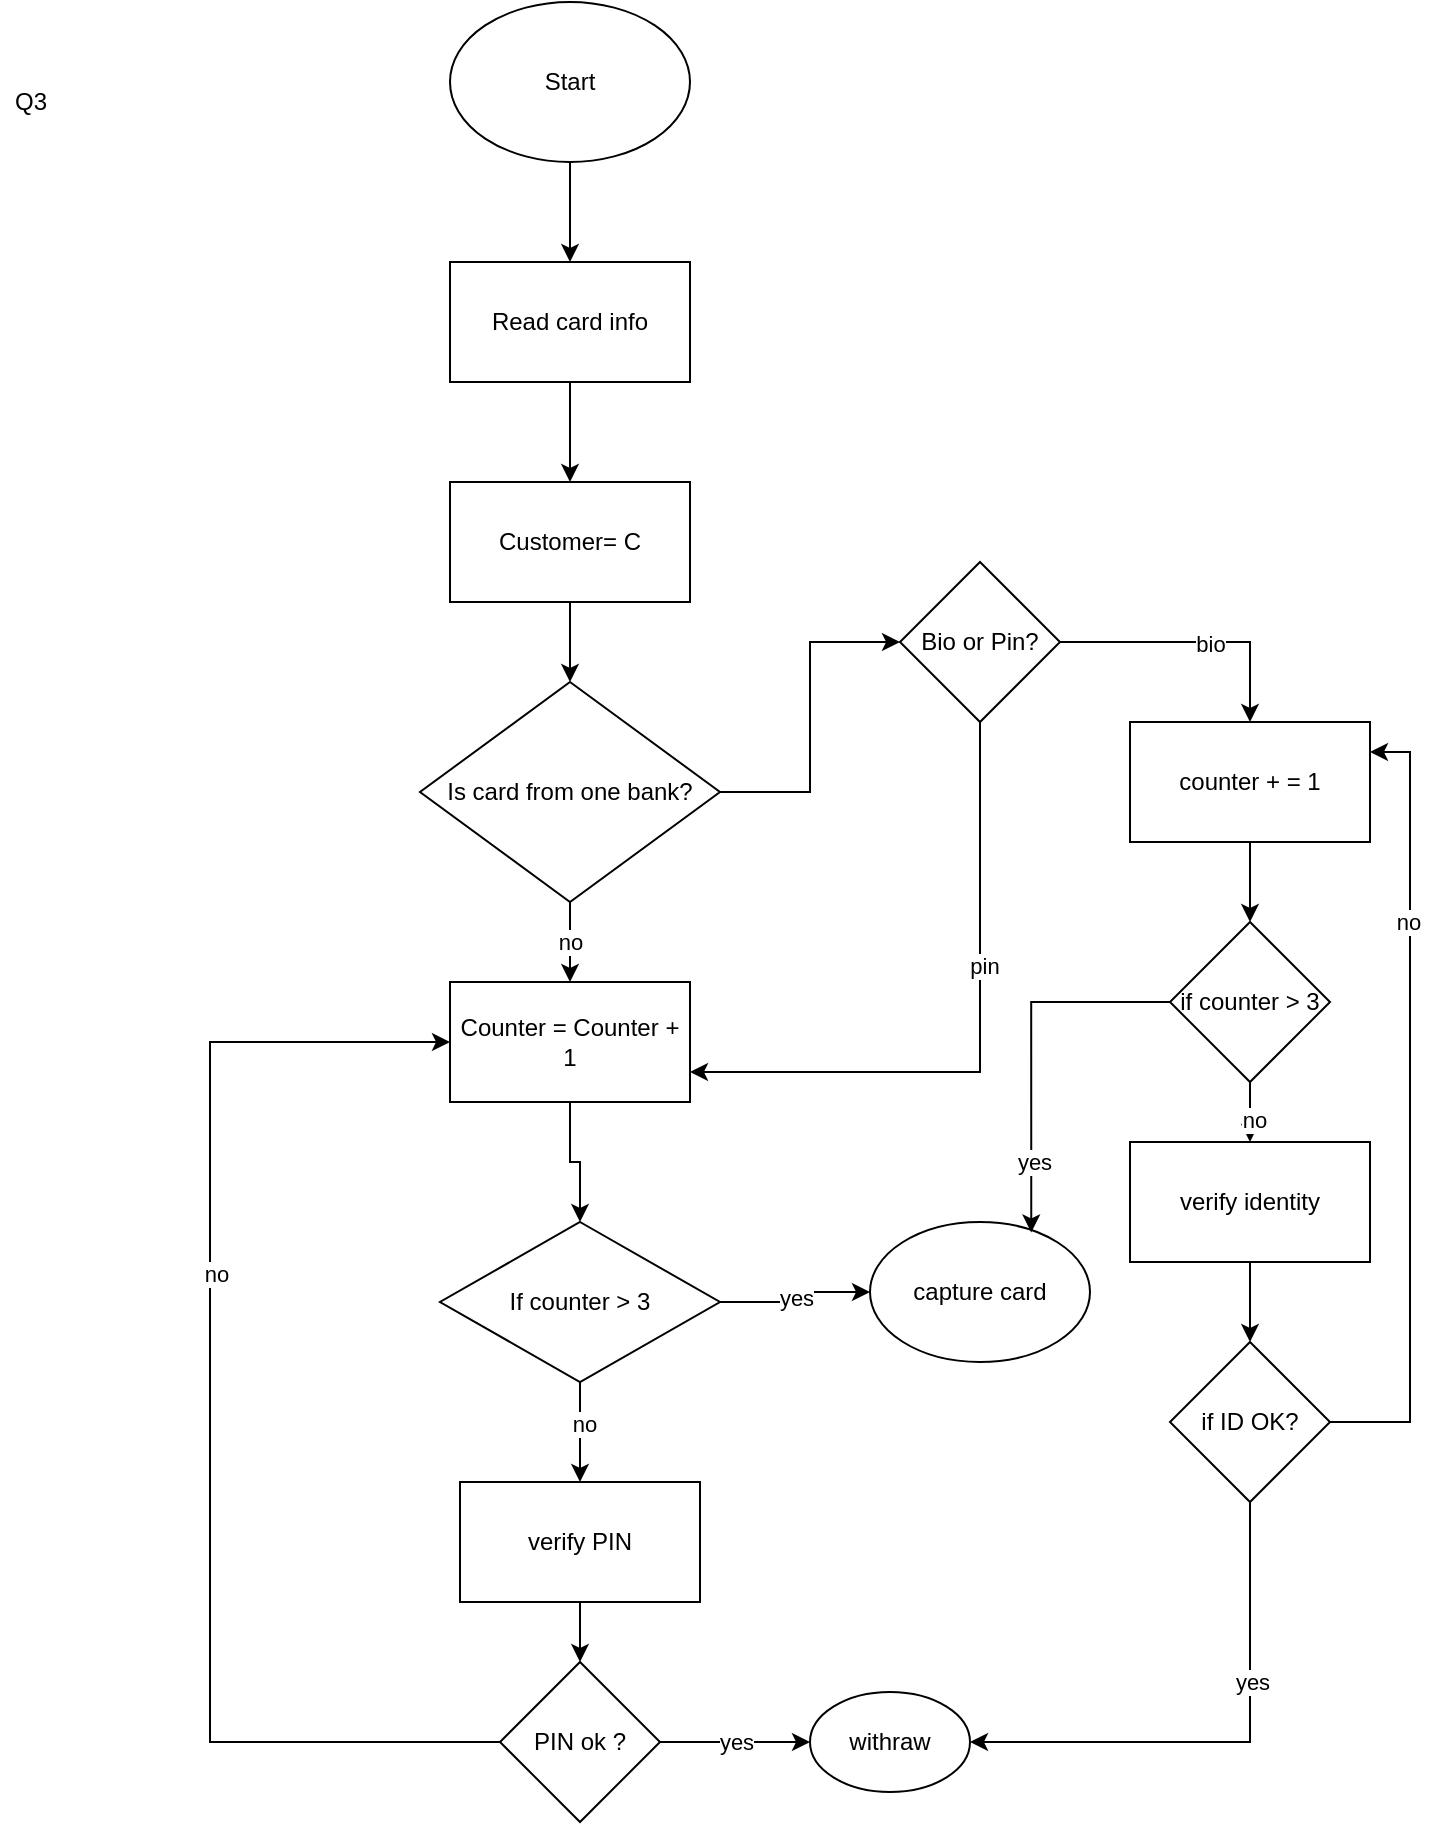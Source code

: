 <mxfile version="13.8.7" type="github">
  <diagram id="qGFjMoivcsqQGCG5rgOJ" name="Page-1">
    <mxGraphModel dx="815" dy="412" grid="1" gridSize="10" guides="1" tooltips="1" connect="1" arrows="1" fold="1" page="1" pageScale="1" pageWidth="850" pageHeight="1100" math="0" shadow="0">
      <root>
        <mxCell id="0" />
        <mxCell id="1" parent="0" />
        <mxCell id="_EYigAwisPWJJv03IWuS-47" value="" style="edgeStyle=orthogonalEdgeStyle;rounded=0;orthogonalLoop=1;jettySize=auto;html=1;" edge="1" parent="1" source="_EYigAwisPWJJv03IWuS-1" target="_EYigAwisPWJJv03IWuS-2">
          <mxGeometry relative="1" as="geometry" />
        </mxCell>
        <mxCell id="_EYigAwisPWJJv03IWuS-1" value="Start" style="ellipse;whiteSpace=wrap;html=1;" vertex="1" parent="1">
          <mxGeometry x="320" y="20" width="120" height="80" as="geometry" />
        </mxCell>
        <mxCell id="_EYigAwisPWJJv03IWuS-46" value="" style="edgeStyle=orthogonalEdgeStyle;rounded=0;orthogonalLoop=1;jettySize=auto;html=1;" edge="1" parent="1" source="_EYigAwisPWJJv03IWuS-2" target="_EYigAwisPWJJv03IWuS-3">
          <mxGeometry relative="1" as="geometry" />
        </mxCell>
        <mxCell id="_EYigAwisPWJJv03IWuS-2" value="Read card info" style="rounded=0;whiteSpace=wrap;html=1;" vertex="1" parent="1">
          <mxGeometry x="320" y="150" width="120" height="60" as="geometry" />
        </mxCell>
        <mxCell id="_EYigAwisPWJJv03IWuS-45" value="" style="edgeStyle=orthogonalEdgeStyle;rounded=0;orthogonalLoop=1;jettySize=auto;html=1;" edge="1" parent="1" source="_EYigAwisPWJJv03IWuS-3" target="_EYigAwisPWJJv03IWuS-4">
          <mxGeometry relative="1" as="geometry" />
        </mxCell>
        <mxCell id="_EYigAwisPWJJv03IWuS-3" value="Customer= C" style="rounded=0;whiteSpace=wrap;html=1;" vertex="1" parent="1">
          <mxGeometry x="320" y="260" width="120" height="60" as="geometry" />
        </mxCell>
        <mxCell id="_EYigAwisPWJJv03IWuS-19" value="no" style="edgeStyle=orthogonalEdgeStyle;rounded=0;orthogonalLoop=1;jettySize=auto;html=1;" edge="1" parent="1" source="_EYigAwisPWJJv03IWuS-4" target="_EYigAwisPWJJv03IWuS-5">
          <mxGeometry relative="1" as="geometry" />
        </mxCell>
        <mxCell id="_EYigAwisPWJJv03IWuS-23" style="edgeStyle=orthogonalEdgeStyle;rounded=0;orthogonalLoop=1;jettySize=auto;html=1;entryX=0;entryY=0.5;entryDx=0;entryDy=0;" edge="1" parent="1" source="_EYigAwisPWJJv03IWuS-4" target="_EYigAwisPWJJv03IWuS-20">
          <mxGeometry relative="1" as="geometry" />
        </mxCell>
        <mxCell id="_EYigAwisPWJJv03IWuS-4" value="Is card from one bank?" style="rhombus;whiteSpace=wrap;html=1;" vertex="1" parent="1">
          <mxGeometry x="305" y="360" width="150" height="110" as="geometry" />
        </mxCell>
        <mxCell id="_EYigAwisPWJJv03IWuS-15" value="" style="edgeStyle=orthogonalEdgeStyle;rounded=0;orthogonalLoop=1;jettySize=auto;html=1;" edge="1" parent="1" source="_EYigAwisPWJJv03IWuS-5" target="_EYigAwisPWJJv03IWuS-6">
          <mxGeometry relative="1" as="geometry" />
        </mxCell>
        <mxCell id="_EYigAwisPWJJv03IWuS-5" value="Counter = Counter + 1" style="rounded=0;whiteSpace=wrap;html=1;" vertex="1" parent="1">
          <mxGeometry x="320" y="510" width="120" height="60" as="geometry" />
        </mxCell>
        <mxCell id="_EYigAwisPWJJv03IWuS-14" value="" style="edgeStyle=orthogonalEdgeStyle;rounded=0;orthogonalLoop=1;jettySize=auto;html=1;" edge="1" parent="1" source="_EYigAwisPWJJv03IWuS-6" target="_EYigAwisPWJJv03IWuS-7">
          <mxGeometry relative="1" as="geometry" />
        </mxCell>
        <mxCell id="_EYigAwisPWJJv03IWuS-18" value="no" style="edgeLabel;html=1;align=center;verticalAlign=middle;resizable=0;points=[];" vertex="1" connectable="0" parent="_EYigAwisPWJJv03IWuS-14">
          <mxGeometry x="-0.178" y="2" relative="1" as="geometry">
            <mxPoint as="offset" />
          </mxGeometry>
        </mxCell>
        <mxCell id="_EYigAwisPWJJv03IWuS-17" value="yes" style="edgeStyle=orthogonalEdgeStyle;rounded=0;orthogonalLoop=1;jettySize=auto;html=1;" edge="1" parent="1" source="_EYigAwisPWJJv03IWuS-6" target="_EYigAwisPWJJv03IWuS-16">
          <mxGeometry relative="1" as="geometry" />
        </mxCell>
        <mxCell id="_EYigAwisPWJJv03IWuS-6" value="If counter &amp;gt; 3" style="rhombus;whiteSpace=wrap;html=1;" vertex="1" parent="1">
          <mxGeometry x="315" y="630" width="140" height="80" as="geometry" />
        </mxCell>
        <mxCell id="_EYigAwisPWJJv03IWuS-13" value="" style="edgeStyle=orthogonalEdgeStyle;rounded=0;orthogonalLoop=1;jettySize=auto;html=1;" edge="1" parent="1" source="_EYigAwisPWJJv03IWuS-7" target="_EYigAwisPWJJv03IWuS-8">
          <mxGeometry relative="1" as="geometry" />
        </mxCell>
        <mxCell id="_EYigAwisPWJJv03IWuS-7" value="verify PIN" style="rounded=0;whiteSpace=wrap;html=1;" vertex="1" parent="1">
          <mxGeometry x="325" y="760" width="120" height="60" as="geometry" />
        </mxCell>
        <mxCell id="_EYigAwisPWJJv03IWuS-10" value="yes" style="edgeStyle=orthogonalEdgeStyle;rounded=0;orthogonalLoop=1;jettySize=auto;html=1;" edge="1" parent="1" source="_EYigAwisPWJJv03IWuS-8" target="_EYigAwisPWJJv03IWuS-9">
          <mxGeometry relative="1" as="geometry" />
        </mxCell>
        <mxCell id="_EYigAwisPWJJv03IWuS-11" style="edgeStyle=orthogonalEdgeStyle;rounded=0;orthogonalLoop=1;jettySize=auto;html=1;entryX=0;entryY=0.5;entryDx=0;entryDy=0;" edge="1" parent="1" source="_EYigAwisPWJJv03IWuS-8" target="_EYigAwisPWJJv03IWuS-5">
          <mxGeometry relative="1" as="geometry">
            <mxPoint x="220" y="650" as="targetPoint" />
            <Array as="points">
              <mxPoint x="200" y="890" />
              <mxPoint x="200" y="540" />
            </Array>
          </mxGeometry>
        </mxCell>
        <mxCell id="_EYigAwisPWJJv03IWuS-12" value="no" style="edgeLabel;html=1;align=center;verticalAlign=middle;resizable=0;points=[];" vertex="1" connectable="0" parent="_EYigAwisPWJJv03IWuS-11">
          <mxGeometry x="0.234" y="-3" relative="1" as="geometry">
            <mxPoint as="offset" />
          </mxGeometry>
        </mxCell>
        <mxCell id="_EYigAwisPWJJv03IWuS-8" value="PIN ok ?" style="rhombus;whiteSpace=wrap;html=1;" vertex="1" parent="1">
          <mxGeometry x="345" y="850" width="80" height="80" as="geometry" />
        </mxCell>
        <mxCell id="_EYigAwisPWJJv03IWuS-9" value="withraw" style="ellipse;whiteSpace=wrap;html=1;" vertex="1" parent="1">
          <mxGeometry x="500" y="865" width="80" height="50" as="geometry" />
        </mxCell>
        <mxCell id="_EYigAwisPWJJv03IWuS-16" value="capture card" style="ellipse;whiteSpace=wrap;html=1;" vertex="1" parent="1">
          <mxGeometry x="530" y="630" width="110" height="70" as="geometry" />
        </mxCell>
        <mxCell id="_EYigAwisPWJJv03IWuS-25" style="edgeStyle=orthogonalEdgeStyle;rounded=0;orthogonalLoop=1;jettySize=auto;html=1;entryX=0.5;entryY=0;entryDx=0;entryDy=0;" edge="1" parent="1" source="_EYigAwisPWJJv03IWuS-20" target="_EYigAwisPWJJv03IWuS-24">
          <mxGeometry relative="1" as="geometry" />
        </mxCell>
        <mxCell id="_EYigAwisPWJJv03IWuS-26" value="bio" style="edgeLabel;html=1;align=center;verticalAlign=middle;resizable=0;points=[];" vertex="1" connectable="0" parent="_EYigAwisPWJJv03IWuS-25">
          <mxGeometry x="0.106" y="-1" relative="1" as="geometry">
            <mxPoint as="offset" />
          </mxGeometry>
        </mxCell>
        <mxCell id="_EYigAwisPWJJv03IWuS-27" style="edgeStyle=orthogonalEdgeStyle;rounded=0;orthogonalLoop=1;jettySize=auto;html=1;entryX=1;entryY=0.75;entryDx=0;entryDy=0;" edge="1" parent="1" source="_EYigAwisPWJJv03IWuS-20" target="_EYigAwisPWJJv03IWuS-5">
          <mxGeometry relative="1" as="geometry">
            <Array as="points">
              <mxPoint x="585" y="555" />
            </Array>
          </mxGeometry>
        </mxCell>
        <mxCell id="_EYigAwisPWJJv03IWuS-28" value="pin" style="edgeLabel;html=1;align=center;verticalAlign=middle;resizable=0;points=[];" vertex="1" connectable="0" parent="_EYigAwisPWJJv03IWuS-27">
          <mxGeometry x="-0.24" y="2" relative="1" as="geometry">
            <mxPoint as="offset" />
          </mxGeometry>
        </mxCell>
        <mxCell id="_EYigAwisPWJJv03IWuS-20" value="Bio or Pin?" style="rhombus;whiteSpace=wrap;html=1;" vertex="1" parent="1">
          <mxGeometry x="545" y="300" width="80" height="80" as="geometry" />
        </mxCell>
        <mxCell id="_EYigAwisPWJJv03IWuS-44" value="" style="edgeStyle=orthogonalEdgeStyle;rounded=0;orthogonalLoop=1;jettySize=auto;html=1;" edge="1" parent="1" source="_EYigAwisPWJJv03IWuS-24" target="_EYigAwisPWJJv03IWuS-29">
          <mxGeometry relative="1" as="geometry" />
        </mxCell>
        <mxCell id="_EYigAwisPWJJv03IWuS-24" value="counter + = 1" style="rounded=0;whiteSpace=wrap;html=1;" vertex="1" parent="1">
          <mxGeometry x="660" y="380" width="120" height="60" as="geometry" />
        </mxCell>
        <mxCell id="_EYigAwisPWJJv03IWuS-35" value="" style="edgeStyle=orthogonalEdgeStyle;rounded=0;orthogonalLoop=1;jettySize=auto;html=1;" edge="1" parent="1" source="_EYigAwisPWJJv03IWuS-29" target="_EYigAwisPWJJv03IWuS-30">
          <mxGeometry relative="1" as="geometry" />
        </mxCell>
        <mxCell id="_EYigAwisPWJJv03IWuS-42" value="no" style="edgeLabel;html=1;align=center;verticalAlign=middle;resizable=0;points=[];" vertex="1" connectable="0" parent="_EYigAwisPWJJv03IWuS-35">
          <mxGeometry x="0.531" y="2" relative="1" as="geometry">
            <mxPoint as="offset" />
          </mxGeometry>
        </mxCell>
        <mxCell id="_EYigAwisPWJJv03IWuS-40" style="edgeStyle=orthogonalEdgeStyle;rounded=0;orthogonalLoop=1;jettySize=auto;html=1;entryX=0.733;entryY=0.075;entryDx=0;entryDy=0;entryPerimeter=0;" edge="1" parent="1" source="_EYigAwisPWJJv03IWuS-29" target="_EYigAwisPWJJv03IWuS-16">
          <mxGeometry relative="1" as="geometry" />
        </mxCell>
        <mxCell id="_EYigAwisPWJJv03IWuS-41" value="yes" style="edgeLabel;html=1;align=center;verticalAlign=middle;resizable=0;points=[];" vertex="1" connectable="0" parent="_EYigAwisPWJJv03IWuS-40">
          <mxGeometry x="0.621" y="1" relative="1" as="geometry">
            <mxPoint as="offset" />
          </mxGeometry>
        </mxCell>
        <mxCell id="_EYigAwisPWJJv03IWuS-29" value="if counter &amp;gt; 3" style="rhombus;whiteSpace=wrap;html=1;" vertex="1" parent="1">
          <mxGeometry x="680" y="480" width="80" height="80" as="geometry" />
        </mxCell>
        <mxCell id="_EYigAwisPWJJv03IWuS-34" value="" style="edgeStyle=orthogonalEdgeStyle;rounded=0;orthogonalLoop=1;jettySize=auto;html=1;" edge="1" parent="1" source="_EYigAwisPWJJv03IWuS-30" target="_EYigAwisPWJJv03IWuS-31">
          <mxGeometry relative="1" as="geometry" />
        </mxCell>
        <mxCell id="_EYigAwisPWJJv03IWuS-30" value="verify identity" style="rounded=0;whiteSpace=wrap;html=1;" vertex="1" parent="1">
          <mxGeometry x="660" y="590" width="120" height="60" as="geometry" />
        </mxCell>
        <mxCell id="_EYigAwisPWJJv03IWuS-36" style="edgeStyle=orthogonalEdgeStyle;rounded=0;orthogonalLoop=1;jettySize=auto;html=1;entryX=1;entryY=0.25;entryDx=0;entryDy=0;" edge="1" parent="1" source="_EYigAwisPWJJv03IWuS-31" target="_EYigAwisPWJJv03IWuS-24">
          <mxGeometry relative="1" as="geometry">
            <mxPoint x="820" y="460" as="targetPoint" />
            <Array as="points">
              <mxPoint x="800" y="730" />
              <mxPoint x="800" y="395" />
            </Array>
          </mxGeometry>
        </mxCell>
        <mxCell id="_EYigAwisPWJJv03IWuS-37" value="no" style="edgeLabel;html=1;align=center;verticalAlign=middle;resizable=0;points=[];" vertex="1" connectable="0" parent="_EYigAwisPWJJv03IWuS-36">
          <mxGeometry x="0.47" y="1" relative="1" as="geometry">
            <mxPoint as="offset" />
          </mxGeometry>
        </mxCell>
        <mxCell id="_EYigAwisPWJJv03IWuS-38" style="edgeStyle=orthogonalEdgeStyle;rounded=0;orthogonalLoop=1;jettySize=auto;html=1;entryX=1;entryY=0.5;entryDx=0;entryDy=0;" edge="1" parent="1" source="_EYigAwisPWJJv03IWuS-31" target="_EYigAwisPWJJv03IWuS-9">
          <mxGeometry relative="1" as="geometry">
            <Array as="points">
              <mxPoint x="720" y="890" />
            </Array>
          </mxGeometry>
        </mxCell>
        <mxCell id="_EYigAwisPWJJv03IWuS-39" value="yes" style="edgeLabel;html=1;align=center;verticalAlign=middle;resizable=0;points=[];" vertex="1" connectable="0" parent="_EYigAwisPWJJv03IWuS-38">
          <mxGeometry x="-0.308" y="1" relative="1" as="geometry">
            <mxPoint as="offset" />
          </mxGeometry>
        </mxCell>
        <mxCell id="_EYigAwisPWJJv03IWuS-31" value="if ID OK?" style="rhombus;whiteSpace=wrap;html=1;" vertex="1" parent="1">
          <mxGeometry x="680" y="690" width="80" height="80" as="geometry" />
        </mxCell>
        <mxCell id="_EYigAwisPWJJv03IWuS-48" value="Q3" style="text;html=1;align=center;verticalAlign=middle;resizable=0;points=[];autosize=1;" vertex="1" parent="1">
          <mxGeometry x="95" y="60" width="30" height="20" as="geometry" />
        </mxCell>
      </root>
    </mxGraphModel>
  </diagram>
</mxfile>
